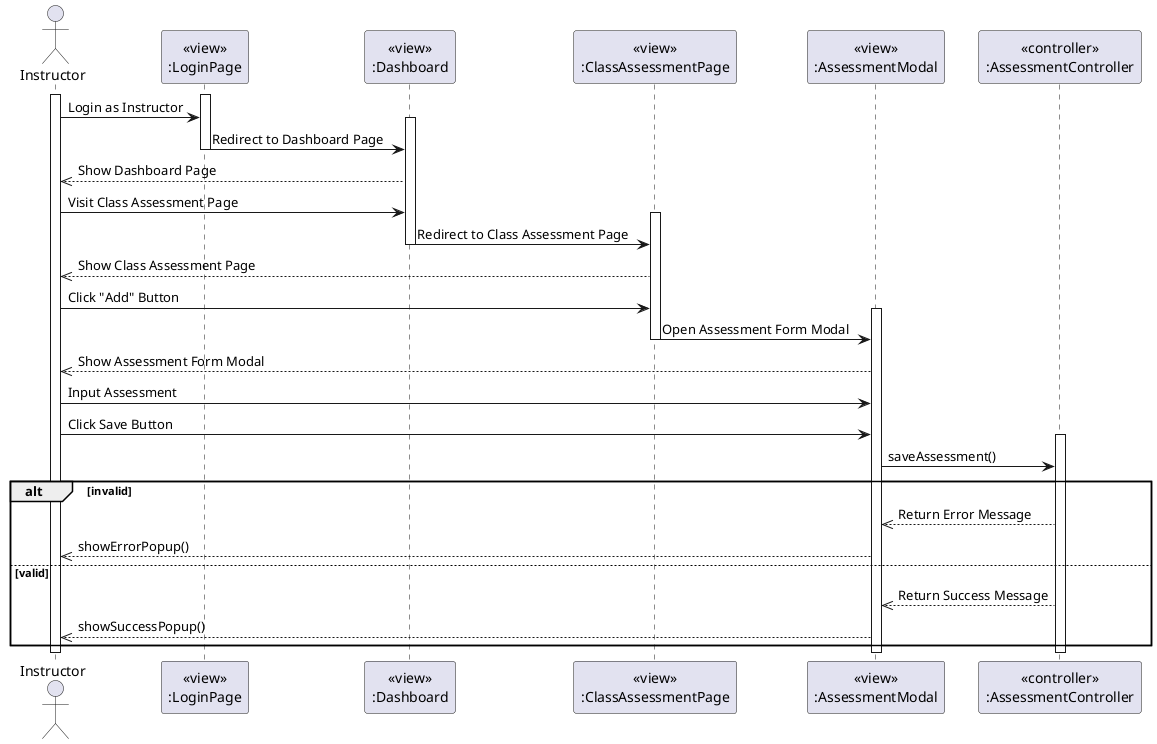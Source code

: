 @startuml AddAssessment
actor Instructor
participant LoginPageView [
  <<view>>
  :LoginPage
]

participant DashboardView [
  <<view>>
  :Dashboard
]

participant AssessmentPageView [
  <<view>>
  :ClassAssessmentPage
]

participant AssessmentModalView [
  <<view>>
  :AssessmentModal
]

participant AssessmentController [
  <<controller>>
  :AssessmentController
]

activate Instructor
activate LoginPageView
Instructor -> LoginPageView: Login as Instructor
activate DashboardView
LoginPageView -> DashboardView: Redirect to Dashboard Page
deactivate LoginPageView

DashboardView -->> Instructor: Show Dashboard Page

Instructor -> DashboardView: Visit Class Assessment Page
activate AssessmentPageView
DashboardView -> AssessmentPageView: Redirect to Class Assessment Page
deactivate DashboardView

AssessmentPageView -->> Instructor: Show Class Assessment Page

Instructor -> AssessmentPageView: Click "Add" Button
activate AssessmentModalView
AssessmentPageView -> AssessmentModalView: Open Assessment Form Modal
deactivate AssessmentPageView

AssessmentModalView -->> Instructor: Show Assessment Form Modal

Instructor -> AssessmentModalView: Input Assessment
Instructor -> AssessmentModalView: Click Save Button

activate AssessmentController
AssessmentModalView -> AssessmentController: saveAssessment()

alt invalid
  AssessmentController -->> AssessmentModalView: Return Error Message
  AssessmentModalView -->> Instructor: showErrorPopup()
else valid
  AssessmentController -->> AssessmentModalView: Return Success Message
  AssessmentModalView -->> Instructor: showSuccessPopup()
end
deactivate AssessmentModalView

deactivate Instructor
deactivate AssessmentModalView
deactivate AssessmentController
@enduml
